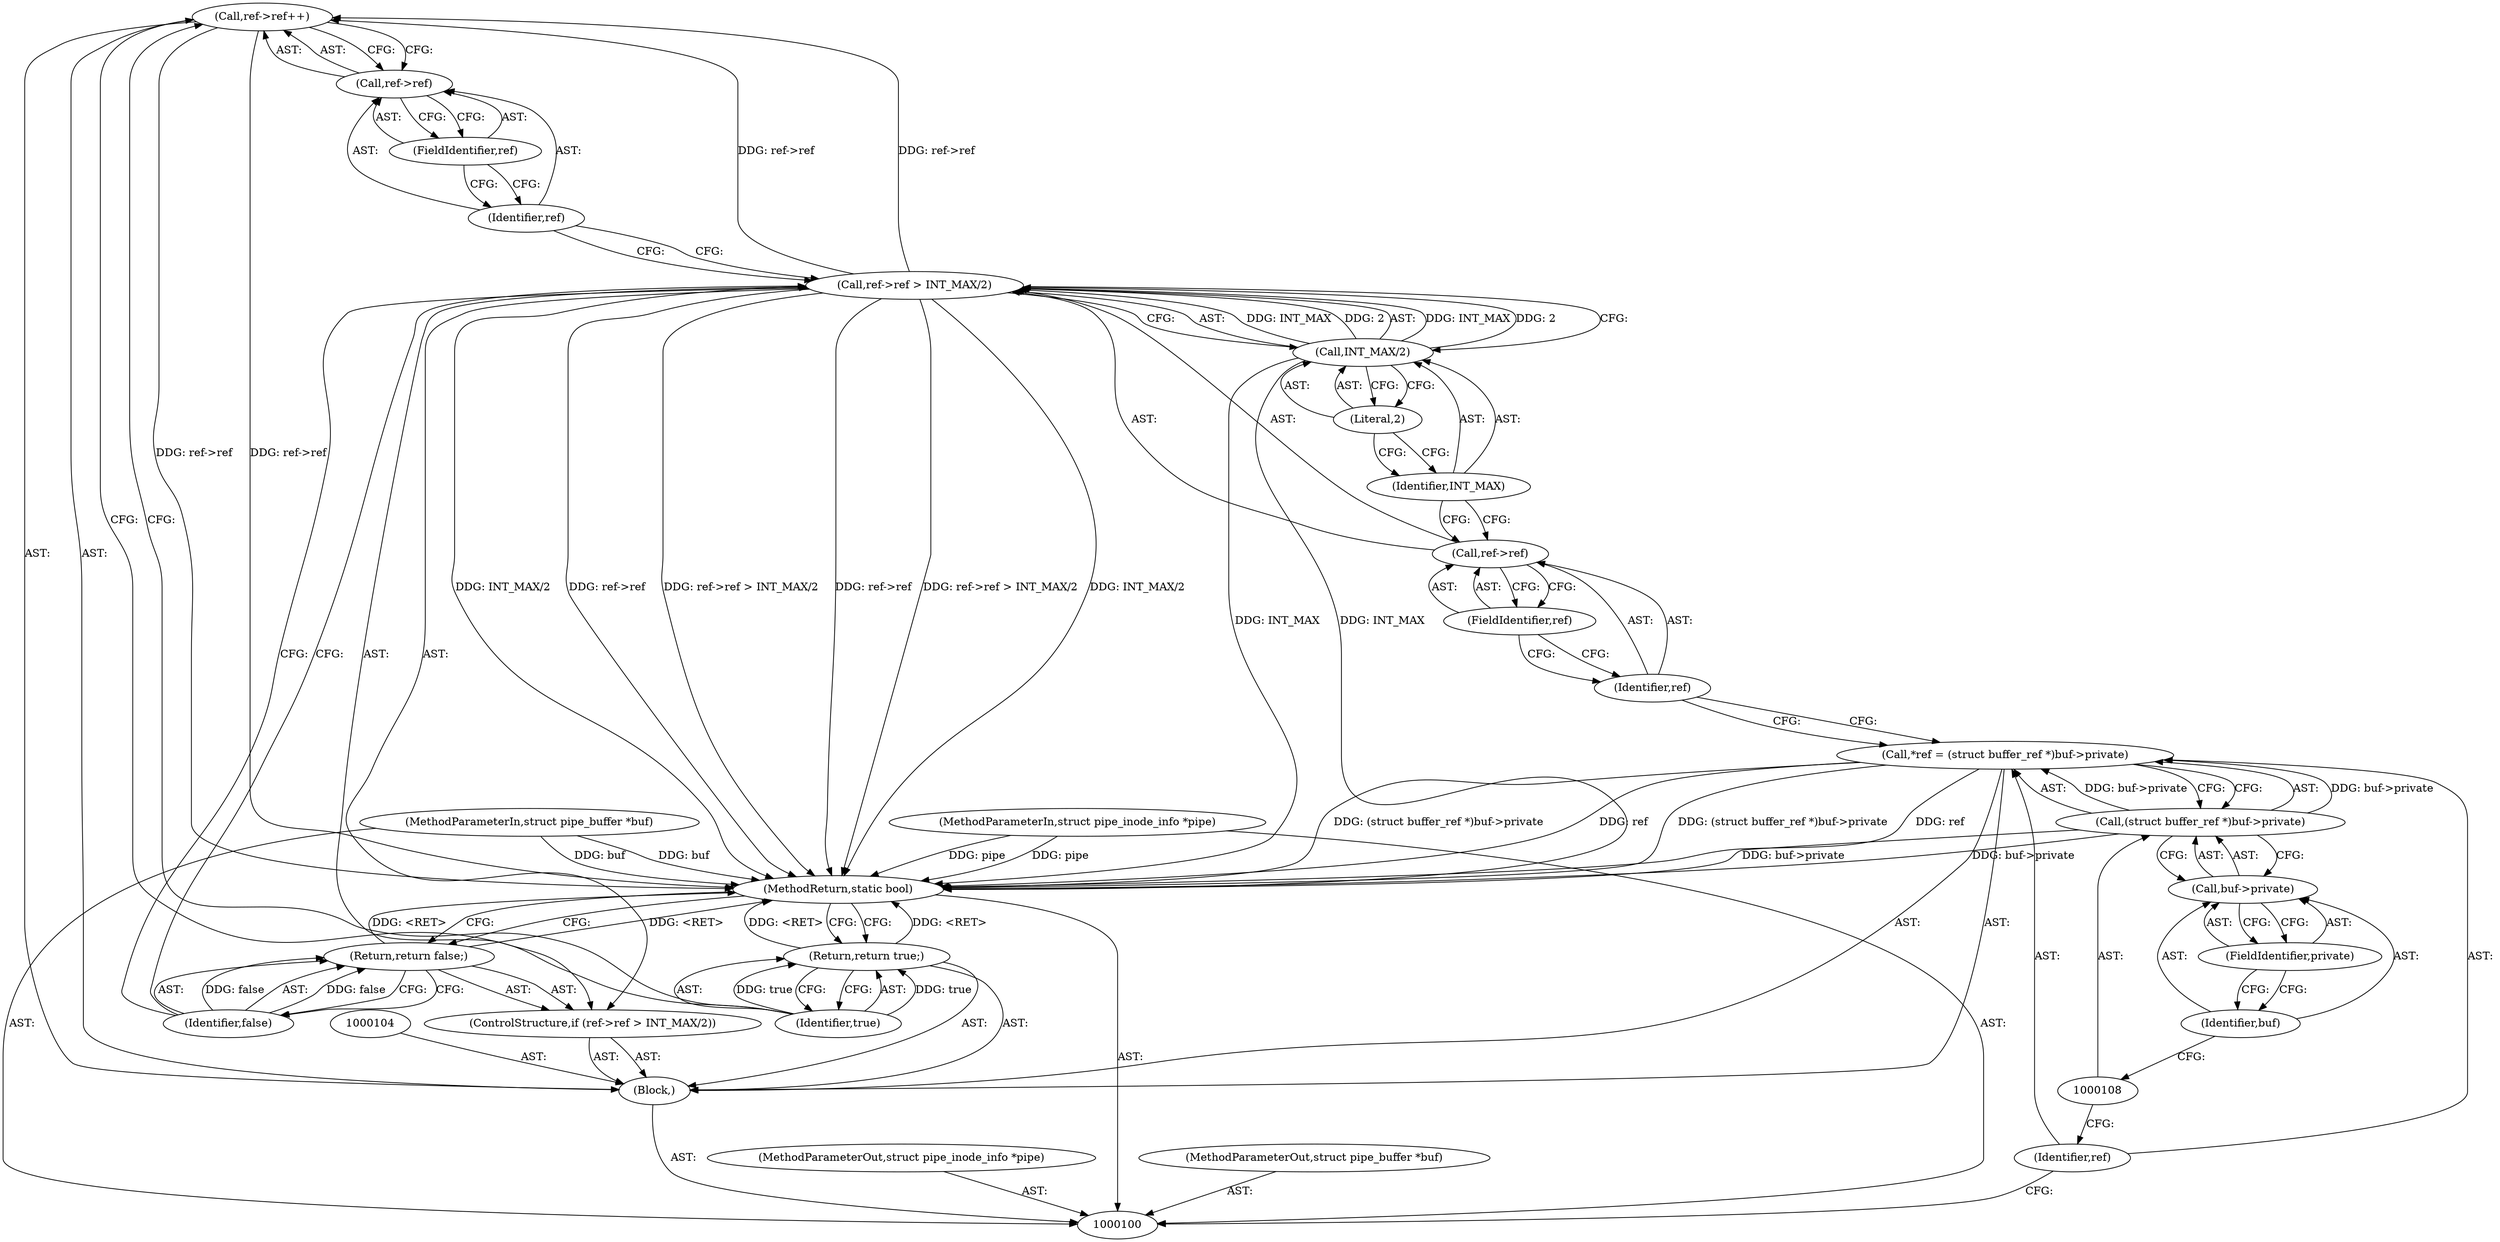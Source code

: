 digraph "0_linux_6b3a707736301c2128ca85ce85fb13f60b5e350a_3" {
"1000122" [label="(Call,ref->ref++)"];
"1000123" [label="(Call,ref->ref)"];
"1000124" [label="(Identifier,ref)"];
"1000125" [label="(FieldIdentifier,ref)"];
"1000126" [label="(Return,return true;)"];
"1000127" [label="(Identifier,true)"];
"1000128" [label="(MethodReturn,static bool)"];
"1000101" [label="(MethodParameterIn,struct pipe_inode_info *pipe)"];
"1000166" [label="(MethodParameterOut,struct pipe_inode_info *pipe)"];
"1000102" [label="(MethodParameterIn,struct pipe_buffer *buf)"];
"1000167" [label="(MethodParameterOut,struct pipe_buffer *buf)"];
"1000103" [label="(Block,)"];
"1000105" [label="(Call,*ref = (struct buffer_ref *)buf->private)"];
"1000106" [label="(Identifier,ref)"];
"1000107" [label="(Call,(struct buffer_ref *)buf->private)"];
"1000109" [label="(Call,buf->private)"];
"1000110" [label="(Identifier,buf)"];
"1000111" [label="(FieldIdentifier,private)"];
"1000112" [label="(ControlStructure,if (ref->ref > INT_MAX/2))"];
"1000116" [label="(FieldIdentifier,ref)"];
"1000117" [label="(Call,INT_MAX/2)"];
"1000118" [label="(Identifier,INT_MAX)"];
"1000119" [label="(Literal,2)"];
"1000113" [label="(Call,ref->ref > INT_MAX/2)"];
"1000114" [label="(Call,ref->ref)"];
"1000115" [label="(Identifier,ref)"];
"1000120" [label="(Return,return false;)"];
"1000121" [label="(Identifier,false)"];
"1000122" -> "1000103"  [label="AST: "];
"1000122" -> "1000123"  [label="CFG: "];
"1000123" -> "1000122"  [label="AST: "];
"1000127" -> "1000122"  [label="CFG: "];
"1000122" -> "1000128"  [label="DDG: ref->ref"];
"1000113" -> "1000122"  [label="DDG: ref->ref"];
"1000123" -> "1000122"  [label="AST: "];
"1000123" -> "1000125"  [label="CFG: "];
"1000124" -> "1000123"  [label="AST: "];
"1000125" -> "1000123"  [label="AST: "];
"1000122" -> "1000123"  [label="CFG: "];
"1000124" -> "1000123"  [label="AST: "];
"1000124" -> "1000113"  [label="CFG: "];
"1000125" -> "1000124"  [label="CFG: "];
"1000125" -> "1000123"  [label="AST: "];
"1000125" -> "1000124"  [label="CFG: "];
"1000123" -> "1000125"  [label="CFG: "];
"1000126" -> "1000103"  [label="AST: "];
"1000126" -> "1000127"  [label="CFG: "];
"1000127" -> "1000126"  [label="AST: "];
"1000128" -> "1000126"  [label="CFG: "];
"1000126" -> "1000128"  [label="DDG: <RET>"];
"1000127" -> "1000126"  [label="DDG: true"];
"1000127" -> "1000126"  [label="AST: "];
"1000127" -> "1000122"  [label="CFG: "];
"1000126" -> "1000127"  [label="CFG: "];
"1000127" -> "1000126"  [label="DDG: true"];
"1000128" -> "1000100"  [label="AST: "];
"1000128" -> "1000120"  [label="CFG: "];
"1000128" -> "1000126"  [label="CFG: "];
"1000113" -> "1000128"  [label="DDG: INT_MAX/2"];
"1000113" -> "1000128"  [label="DDG: ref->ref"];
"1000113" -> "1000128"  [label="DDG: ref->ref > INT_MAX/2"];
"1000105" -> "1000128"  [label="DDG: (struct buffer_ref *)buf->private"];
"1000105" -> "1000128"  [label="DDG: ref"];
"1000122" -> "1000128"  [label="DDG: ref->ref"];
"1000117" -> "1000128"  [label="DDG: INT_MAX"];
"1000102" -> "1000128"  [label="DDG: buf"];
"1000101" -> "1000128"  [label="DDG: pipe"];
"1000107" -> "1000128"  [label="DDG: buf->private"];
"1000126" -> "1000128"  [label="DDG: <RET>"];
"1000120" -> "1000128"  [label="DDG: <RET>"];
"1000101" -> "1000100"  [label="AST: "];
"1000101" -> "1000128"  [label="DDG: pipe"];
"1000166" -> "1000100"  [label="AST: "];
"1000102" -> "1000100"  [label="AST: "];
"1000102" -> "1000128"  [label="DDG: buf"];
"1000167" -> "1000100"  [label="AST: "];
"1000103" -> "1000100"  [label="AST: "];
"1000104" -> "1000103"  [label="AST: "];
"1000105" -> "1000103"  [label="AST: "];
"1000112" -> "1000103"  [label="AST: "];
"1000122" -> "1000103"  [label="AST: "];
"1000126" -> "1000103"  [label="AST: "];
"1000105" -> "1000103"  [label="AST: "];
"1000105" -> "1000107"  [label="CFG: "];
"1000106" -> "1000105"  [label="AST: "];
"1000107" -> "1000105"  [label="AST: "];
"1000115" -> "1000105"  [label="CFG: "];
"1000105" -> "1000128"  [label="DDG: (struct buffer_ref *)buf->private"];
"1000105" -> "1000128"  [label="DDG: ref"];
"1000107" -> "1000105"  [label="DDG: buf->private"];
"1000106" -> "1000105"  [label="AST: "];
"1000106" -> "1000100"  [label="CFG: "];
"1000108" -> "1000106"  [label="CFG: "];
"1000107" -> "1000105"  [label="AST: "];
"1000107" -> "1000109"  [label="CFG: "];
"1000108" -> "1000107"  [label="AST: "];
"1000109" -> "1000107"  [label="AST: "];
"1000105" -> "1000107"  [label="CFG: "];
"1000107" -> "1000128"  [label="DDG: buf->private"];
"1000107" -> "1000105"  [label="DDG: buf->private"];
"1000109" -> "1000107"  [label="AST: "];
"1000109" -> "1000111"  [label="CFG: "];
"1000110" -> "1000109"  [label="AST: "];
"1000111" -> "1000109"  [label="AST: "];
"1000107" -> "1000109"  [label="CFG: "];
"1000110" -> "1000109"  [label="AST: "];
"1000110" -> "1000108"  [label="CFG: "];
"1000111" -> "1000110"  [label="CFG: "];
"1000111" -> "1000109"  [label="AST: "];
"1000111" -> "1000110"  [label="CFG: "];
"1000109" -> "1000111"  [label="CFG: "];
"1000112" -> "1000103"  [label="AST: "];
"1000113" -> "1000112"  [label="AST: "];
"1000120" -> "1000112"  [label="AST: "];
"1000116" -> "1000114"  [label="AST: "];
"1000116" -> "1000115"  [label="CFG: "];
"1000114" -> "1000116"  [label="CFG: "];
"1000117" -> "1000113"  [label="AST: "];
"1000117" -> "1000119"  [label="CFG: "];
"1000118" -> "1000117"  [label="AST: "];
"1000119" -> "1000117"  [label="AST: "];
"1000113" -> "1000117"  [label="CFG: "];
"1000117" -> "1000128"  [label="DDG: INT_MAX"];
"1000117" -> "1000113"  [label="DDG: INT_MAX"];
"1000117" -> "1000113"  [label="DDG: 2"];
"1000118" -> "1000117"  [label="AST: "];
"1000118" -> "1000114"  [label="CFG: "];
"1000119" -> "1000118"  [label="CFG: "];
"1000119" -> "1000117"  [label="AST: "];
"1000119" -> "1000118"  [label="CFG: "];
"1000117" -> "1000119"  [label="CFG: "];
"1000113" -> "1000112"  [label="AST: "];
"1000113" -> "1000117"  [label="CFG: "];
"1000114" -> "1000113"  [label="AST: "];
"1000117" -> "1000113"  [label="AST: "];
"1000121" -> "1000113"  [label="CFG: "];
"1000124" -> "1000113"  [label="CFG: "];
"1000113" -> "1000128"  [label="DDG: INT_MAX/2"];
"1000113" -> "1000128"  [label="DDG: ref->ref"];
"1000113" -> "1000128"  [label="DDG: ref->ref > INT_MAX/2"];
"1000117" -> "1000113"  [label="DDG: INT_MAX"];
"1000117" -> "1000113"  [label="DDG: 2"];
"1000113" -> "1000122"  [label="DDG: ref->ref"];
"1000114" -> "1000113"  [label="AST: "];
"1000114" -> "1000116"  [label="CFG: "];
"1000115" -> "1000114"  [label="AST: "];
"1000116" -> "1000114"  [label="AST: "];
"1000118" -> "1000114"  [label="CFG: "];
"1000115" -> "1000114"  [label="AST: "];
"1000115" -> "1000105"  [label="CFG: "];
"1000116" -> "1000115"  [label="CFG: "];
"1000120" -> "1000112"  [label="AST: "];
"1000120" -> "1000121"  [label="CFG: "];
"1000121" -> "1000120"  [label="AST: "];
"1000128" -> "1000120"  [label="CFG: "];
"1000120" -> "1000128"  [label="DDG: <RET>"];
"1000121" -> "1000120"  [label="DDG: false"];
"1000121" -> "1000120"  [label="AST: "];
"1000121" -> "1000113"  [label="CFG: "];
"1000120" -> "1000121"  [label="CFG: "];
"1000121" -> "1000120"  [label="DDG: false"];
}
